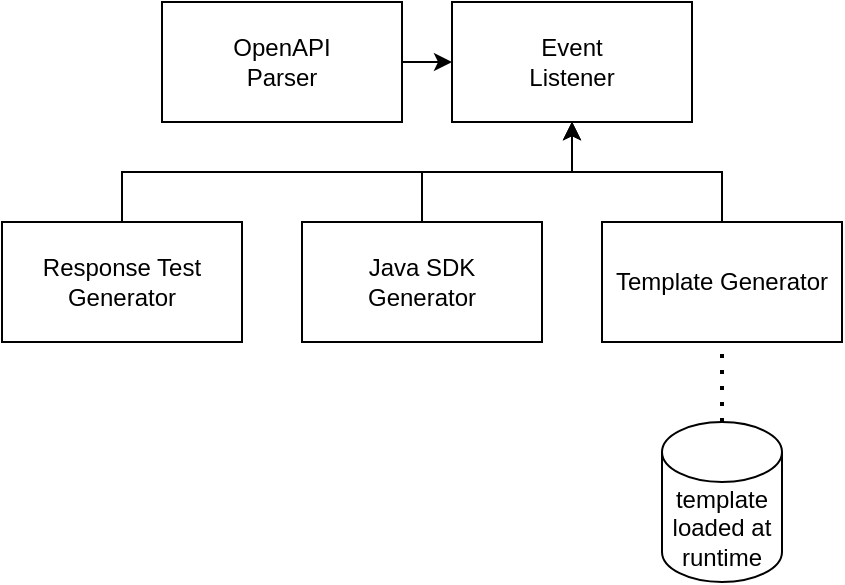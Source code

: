 <mxfile version="14.5.1" type="device"><diagram id="zItL-TObEXmQfR5aHl64" name="Page-1"><mxGraphModel dx="918" dy="970" grid="1" gridSize="10" guides="1" tooltips="1" connect="1" arrows="1" fold="1" page="1" pageScale="1" pageWidth="850" pageHeight="1100" math="0" shadow="0"><root><mxCell id="0"/><mxCell id="1" parent="0"/><mxCell id="0oFu8tTbZvr7g0dyAAMn-1" value="OpenAPI&lt;br&gt;Parser" style="rounded=0;whiteSpace=wrap;html=1;" parent="1" vertex="1"><mxGeometry x="160" y="300" width="120" height="60" as="geometry"/></mxCell><mxCell id="0oFu8tTbZvr7g0dyAAMn-2" value="Event&lt;br&gt;Listener" style="rounded=0;whiteSpace=wrap;html=1;" parent="1" vertex="1"><mxGeometry x="305" y="300" width="120" height="60" as="geometry"/></mxCell><mxCell id="0oFu8tTbZvr7g0dyAAMn-3" value="" style="endArrow=classic;html=1;exitX=1;exitY=0.5;exitDx=0;exitDy=0;entryX=0;entryY=0.5;entryDx=0;entryDy=0;" parent="1" source="0oFu8tTbZvr7g0dyAAMn-1" target="0oFu8tTbZvr7g0dyAAMn-2" edge="1"><mxGeometry width="50" height="50" relative="1" as="geometry"><mxPoint x="400" y="570" as="sourcePoint"/><mxPoint x="450" y="520" as="targetPoint"/></mxGeometry></mxCell><mxCell id="0oFu8tTbZvr7g0dyAAMn-9" style="edgeStyle=orthogonalEdgeStyle;rounded=0;orthogonalLoop=1;jettySize=auto;html=1;entryX=0.5;entryY=1;entryDx=0;entryDy=0;" parent="1" source="0oFu8tTbZvr7g0dyAAMn-4" target="0oFu8tTbZvr7g0dyAAMn-2" edge="1"><mxGeometry relative="1" as="geometry"/></mxCell><mxCell id="0oFu8tTbZvr7g0dyAAMn-4" value="Java SDK&lt;br&gt;Generator" style="rounded=0;whiteSpace=wrap;html=1;" parent="1" vertex="1"><mxGeometry x="230" y="410" width="120" height="60" as="geometry"/></mxCell><mxCell id="0oFu8tTbZvr7g0dyAAMn-10" style="edgeStyle=orthogonalEdgeStyle;rounded=0;orthogonalLoop=1;jettySize=auto;html=1;entryX=0.5;entryY=1;entryDx=0;entryDy=0;" parent="1" source="0oFu8tTbZvr7g0dyAAMn-5" target="0oFu8tTbZvr7g0dyAAMn-2" edge="1"><mxGeometry relative="1" as="geometry"/></mxCell><mxCell id="0oFu8tTbZvr7g0dyAAMn-5" value="Template Generator" style="rounded=0;whiteSpace=wrap;html=1;" parent="1" vertex="1"><mxGeometry x="380" y="410" width="120" height="60" as="geometry"/></mxCell><mxCell id="0oFu8tTbZvr7g0dyAAMn-8" style="edgeStyle=orthogonalEdgeStyle;rounded=0;orthogonalLoop=1;jettySize=auto;html=1;exitX=0.5;exitY=0;exitDx=0;exitDy=0;entryX=0.5;entryY=1;entryDx=0;entryDy=0;" parent="1" source="0oFu8tTbZvr7g0dyAAMn-6" target="0oFu8tTbZvr7g0dyAAMn-2" edge="1"><mxGeometry relative="1" as="geometry"/></mxCell><mxCell id="0oFu8tTbZvr7g0dyAAMn-6" value="Response Test&lt;br&gt;Generator" style="rounded=0;whiteSpace=wrap;html=1;" parent="1" vertex="1"><mxGeometry x="80" y="410" width="120" height="60" as="geometry"/></mxCell><mxCell id="E_-sfusG_6xRt-sfOrCU-1" value="template&lt;br&gt;loaded at&lt;br&gt;runtime" style="shape=cylinder3;whiteSpace=wrap;html=1;boundedLbl=1;backgroundOutline=1;size=15;" vertex="1" parent="1"><mxGeometry x="410" y="510" width="60" height="80" as="geometry"/></mxCell><mxCell id="E_-sfusG_6xRt-sfOrCU-2" value="" style="endArrow=none;dashed=1;html=1;dashPattern=1 3;strokeWidth=2;entryX=0.5;entryY=1;entryDx=0;entryDy=0;exitX=0.5;exitY=0;exitDx=0;exitDy=0;exitPerimeter=0;" edge="1" parent="1" source="E_-sfusG_6xRt-sfOrCU-1" target="0oFu8tTbZvr7g0dyAAMn-5"><mxGeometry width="50" height="50" relative="1" as="geometry"><mxPoint x="400" y="510" as="sourcePoint"/><mxPoint x="450" y="460" as="targetPoint"/></mxGeometry></mxCell></root></mxGraphModel></diagram></mxfile>